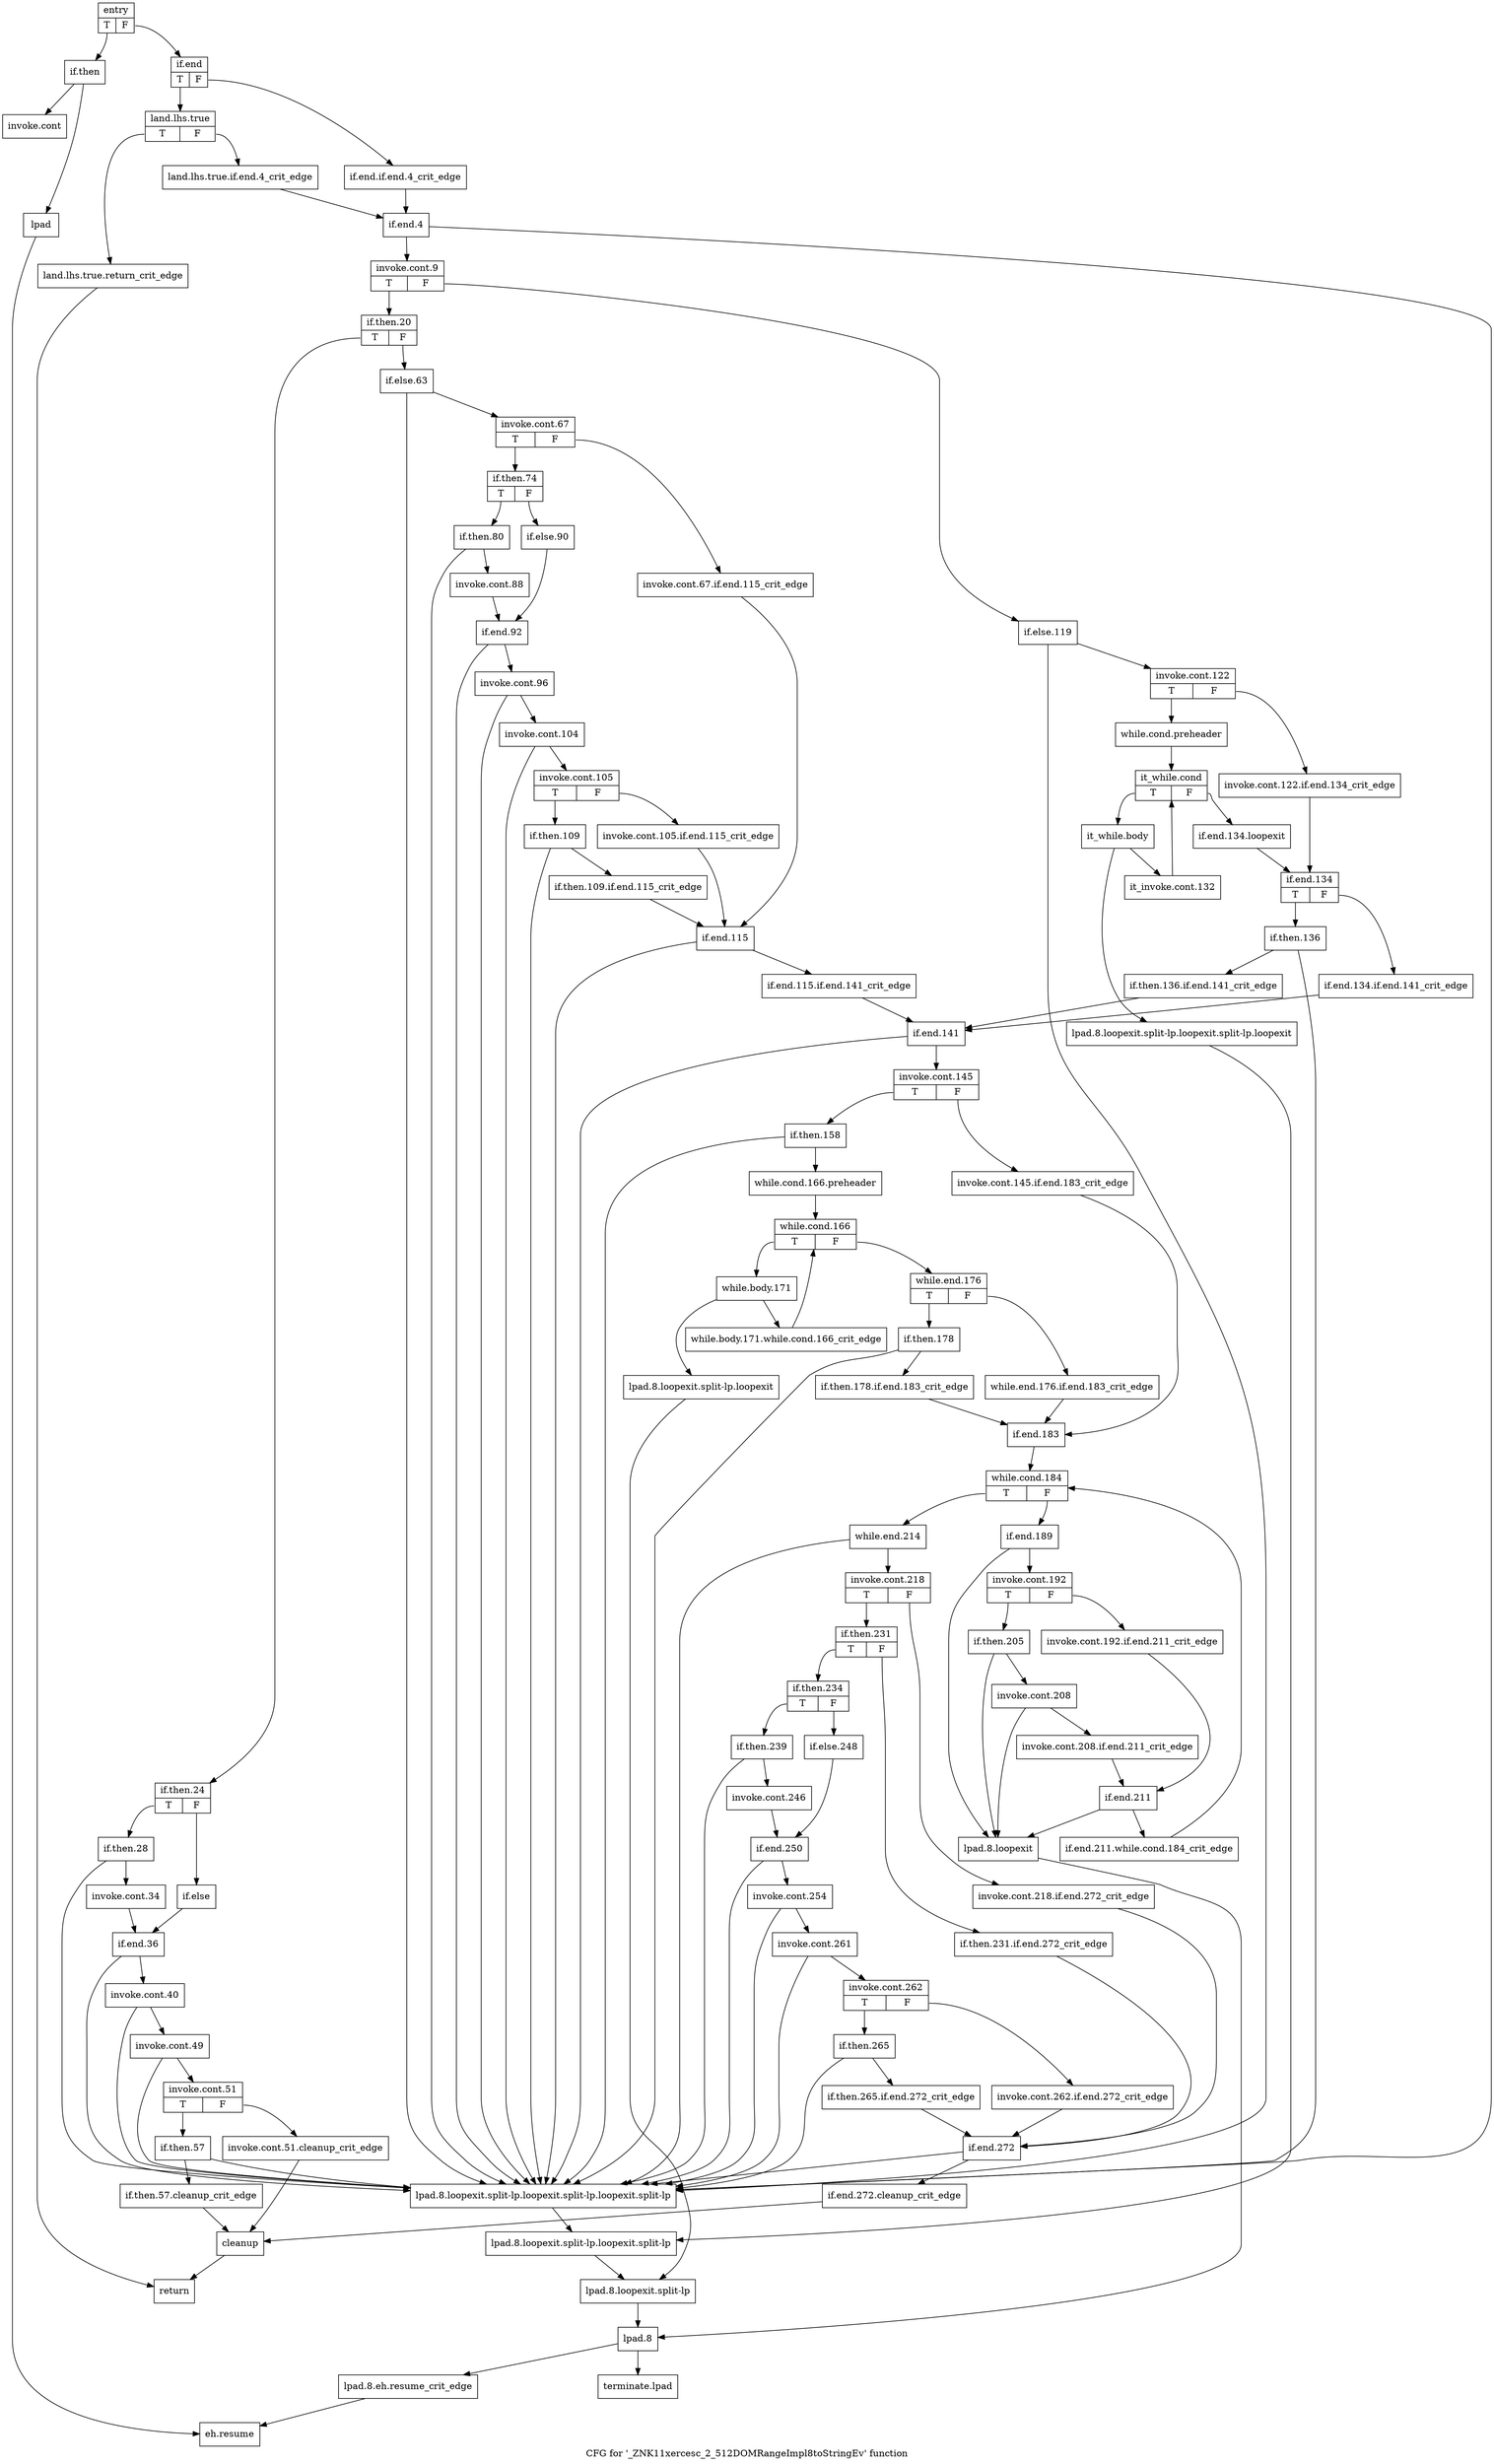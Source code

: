 digraph "CFG for '_ZNK11xercesc_2_512DOMRangeImpl8toStringEv' function" {
	label="CFG for '_ZNK11xercesc_2_512DOMRangeImpl8toStringEv' function";

	Node0x2e1eaa0 [shape=record,label="{entry|{<s0>T|<s1>F}}"];
	Node0x2e1eaa0:s0 -> Node0x2e1eaf0;
	Node0x2e1eaa0:s1 -> Node0x2e1ebe0;
	Node0x2e1eaf0 [shape=record,label="{if.then}"];
	Node0x2e1eaf0 -> Node0x2e1eb40;
	Node0x2e1eaf0 -> Node0x2e1eb90;
	Node0x2e1eb40 [shape=record,label="{invoke.cont}"];
	Node0x2e1eb90 [shape=record,label="{lpad}"];
	Node0x2e1eb90 -> Node0x2e20a30;
	Node0x2e1ebe0 [shape=record,label="{if.end|{<s0>T|<s1>F}}"];
	Node0x2e1ebe0:s0 -> Node0x2e1ec80;
	Node0x2e1ebe0:s1 -> Node0x2e1ec30;
	Node0x2e1ec30 [shape=record,label="{if.end.if.end.4_crit_edge}"];
	Node0x2e1ec30 -> Node0x2e1ed70;
	Node0x2e1ec80 [shape=record,label="{land.lhs.true|{<s0>T|<s1>F}}"];
	Node0x2e1ec80:s0 -> Node0x2e1ed20;
	Node0x2e1ec80:s1 -> Node0x2e1ecd0;
	Node0x2e1ecd0 [shape=record,label="{land.lhs.true.if.end.4_crit_edge}"];
	Node0x2e1ecd0 -> Node0x2e1ed70;
	Node0x2e1ed20 [shape=record,label="{land.lhs.true.return_crit_edge}"];
	Node0x2e1ed20 -> Node0x2e209e0;
	Node0x2e1ed70 [shape=record,label="{if.end.4}"];
	Node0x2e1ed70 -> Node0x2e1edc0;
	Node0x2e1ed70 -> Node0x2e1f040;
	Node0x2e1edc0 [shape=record,label="{invoke.cont.9|{<s0>T|<s1>F}}"];
	Node0x2e1edc0:s0 -> Node0x2e1ee10;
	Node0x2e1edc0:s1 -> Node0x2e1f950;
	Node0x2e1ee10 [shape=record,label="{if.then.20|{<s0>T|<s1>F}}"];
	Node0x2e1ee10:s0 -> Node0x2e1ee60;
	Node0x2e1ee10:s1 -> Node0x2e1f450;
	Node0x2e1ee60 [shape=record,label="{if.then.24|{<s0>T|<s1>F}}"];
	Node0x2e1ee60:s0 -> Node0x2e1eeb0;
	Node0x2e1ee60:s1 -> Node0x2e1f1d0;
	Node0x2e1eeb0 [shape=record,label="{if.then.28}"];
	Node0x2e1eeb0 -> Node0x2e1ef00;
	Node0x2e1eeb0 -> Node0x2e1f040;
	Node0x2e1ef00 [shape=record,label="{invoke.cont.34}"];
	Node0x2e1ef00 -> Node0x2e1f220;
	Node0x2e1ef50 [shape=record,label="{lpad.8.loopexit}"];
	Node0x2e1ef50 -> Node0x2e1f130;
	Node0x2e1efa0 [shape=record,label="{lpad.8.loopexit.split-lp.loopexit}"];
	Node0x2e1efa0 -> Node0x2e1f0e0;
	Node0x2e1eff0 [shape=record,label="{lpad.8.loopexit.split-lp.loopexit.split-lp.loopexit}"];
	Node0x2e1eff0 -> Node0x2e1f090;
	Node0x2e1f040 [shape=record,label="{lpad.8.loopexit.split-lp.loopexit.split-lp.loopexit.split-lp}"];
	Node0x2e1f040 -> Node0x2e1f090;
	Node0x2e1f090 [shape=record,label="{lpad.8.loopexit.split-lp.loopexit.split-lp}"];
	Node0x2e1f090 -> Node0x2e1f0e0;
	Node0x2e1f0e0 [shape=record,label="{lpad.8.loopexit.split-lp}"];
	Node0x2e1f0e0 -> Node0x2e1f130;
	Node0x2e1f130 [shape=record,label="{lpad.8}"];
	Node0x2e1f130 -> Node0x2e1f180;
	Node0x2e1f130 -> Node0x2e20a80;
	Node0x2e1f180 [shape=record,label="{lpad.8.eh.resume_crit_edge}"];
	Node0x2e1f180 -> Node0x2e20a30;
	Node0x2e1f1d0 [shape=record,label="{if.else}"];
	Node0x2e1f1d0 -> Node0x2e1f220;
	Node0x2e1f220 [shape=record,label="{if.end.36}"];
	Node0x2e1f220 -> Node0x2e1f270;
	Node0x2e1f220 -> Node0x2e1f040;
	Node0x2e1f270 [shape=record,label="{invoke.cont.40}"];
	Node0x2e1f270 -> Node0x2e1f2c0;
	Node0x2e1f270 -> Node0x2e1f040;
	Node0x2e1f2c0 [shape=record,label="{invoke.cont.49}"];
	Node0x2e1f2c0 -> Node0x2e1f310;
	Node0x2e1f2c0 -> Node0x2e1f040;
	Node0x2e1f310 [shape=record,label="{invoke.cont.51|{<s0>T|<s1>F}}"];
	Node0x2e1f310:s0 -> Node0x2e1f3b0;
	Node0x2e1f310:s1 -> Node0x2e1f360;
	Node0x2e1f360 [shape=record,label="{invoke.cont.51.cleanup_crit_edge}"];
	Node0x2e1f360 -> Node0x2e20990;
	Node0x2e1f3b0 [shape=record,label="{if.then.57}"];
	Node0x2e1f3b0 -> Node0x2e1f400;
	Node0x2e1f3b0 -> Node0x2e1f040;
	Node0x2e1f400 [shape=record,label="{if.then.57.cleanup_crit_edge}"];
	Node0x2e1f400 -> Node0x2e20990;
	Node0x2e1f450 [shape=record,label="{if.else.63}"];
	Node0x2e1f450 -> Node0x2e1f4a0;
	Node0x2e1f450 -> Node0x2e1f040;
	Node0x2e1f4a0 [shape=record,label="{invoke.cont.67|{<s0>T|<s1>F}}"];
	Node0x2e1f4a0:s0 -> Node0x2e1f540;
	Node0x2e1f4a0:s1 -> Node0x2e1f4f0;
	Node0x2e1f4f0 [shape=record,label="{invoke.cont.67.if.end.115_crit_edge}"];
	Node0x2e1f4f0 -> Node0x2e1f8b0;
	Node0x2e1f540 [shape=record,label="{if.then.74|{<s0>T|<s1>F}}"];
	Node0x2e1f540:s0 -> Node0x2e1f590;
	Node0x2e1f540:s1 -> Node0x2e1f630;
	Node0x2e1f590 [shape=record,label="{if.then.80}"];
	Node0x2e1f590 -> Node0x2e1f5e0;
	Node0x2e1f590 -> Node0x2e1f040;
	Node0x2e1f5e0 [shape=record,label="{invoke.cont.88}"];
	Node0x2e1f5e0 -> Node0x2e1f680;
	Node0x2e1f630 [shape=record,label="{if.else.90}"];
	Node0x2e1f630 -> Node0x2e1f680;
	Node0x2e1f680 [shape=record,label="{if.end.92}"];
	Node0x2e1f680 -> Node0x2e1f6d0;
	Node0x2e1f680 -> Node0x2e1f040;
	Node0x2e1f6d0 [shape=record,label="{invoke.cont.96}"];
	Node0x2e1f6d0 -> Node0x2e1f720;
	Node0x2e1f6d0 -> Node0x2e1f040;
	Node0x2e1f720 [shape=record,label="{invoke.cont.104}"];
	Node0x2e1f720 -> Node0x2e1f770;
	Node0x2e1f720 -> Node0x2e1f040;
	Node0x2e1f770 [shape=record,label="{invoke.cont.105|{<s0>T|<s1>F}}"];
	Node0x2e1f770:s0 -> Node0x2e1f810;
	Node0x2e1f770:s1 -> Node0x2e1f7c0;
	Node0x2e1f7c0 [shape=record,label="{invoke.cont.105.if.end.115_crit_edge}"];
	Node0x2e1f7c0 -> Node0x2e1f8b0;
	Node0x2e1f810 [shape=record,label="{if.then.109}"];
	Node0x2e1f810 -> Node0x2e1f860;
	Node0x2e1f810 -> Node0x2e1f040;
	Node0x2e1f860 [shape=record,label="{if.then.109.if.end.115_crit_edge}"];
	Node0x2e1f860 -> Node0x2e1f8b0;
	Node0x2e1f8b0 [shape=record,label="{if.end.115}"];
	Node0x2e1f8b0 -> Node0x2e1f900;
	Node0x2e1f8b0 -> Node0x2e1f040;
	Node0x2e1f900 [shape=record,label="{if.end.115.if.end.141_crit_edge}"];
	Node0x2e1f900 -> Node0x2e1fd10;
	Node0x2e1f950 [shape=record,label="{if.else.119}"];
	Node0x2e1f950 -> Node0x2e1f9a0;
	Node0x2e1f950 -> Node0x2e1f040;
	Node0x2e1f9a0 [shape=record,label="{invoke.cont.122|{<s0>T|<s1>F}}"];
	Node0x2e1f9a0:s0 -> Node0x2e1fa40;
	Node0x2e1f9a0:s1 -> Node0x2e1f9f0;
	Node0x2e1f9f0 [shape=record,label="{invoke.cont.122.if.end.134_crit_edge}"];
	Node0x2e1f9f0 -> Node0x2e1fbd0;
	Node0x2e1fa40 [shape=record,label="{while.cond.preheader}"];
	Node0x2e1fa40 -> Node0x2e1fa90;
	Node0x2e1fa90 [shape=record,label="{it_while.cond|{<s0>T|<s1>F}}"];
	Node0x2e1fa90:s0 -> Node0x2e1fae0;
	Node0x2e1fa90:s1 -> Node0x2e1fb80;
	Node0x2e1fae0 [shape=record,label="{it_while.body}"];
	Node0x2e1fae0 -> Node0x2e1fb30;
	Node0x2e1fae0 -> Node0x2e1eff0;
	Node0x2e1fb30 [shape=record,label="{it_invoke.cont.132}"];
	Node0x2e1fb30 -> Node0x2e1fa90;
	Node0x2e1fb80 [shape=record,label="{if.end.134.loopexit}"];
	Node0x2e1fb80 -> Node0x2e1fbd0;
	Node0x2e1fbd0 [shape=record,label="{if.end.134|{<s0>T|<s1>F}}"];
	Node0x2e1fbd0:s0 -> Node0x2e1fc70;
	Node0x2e1fbd0:s1 -> Node0x2e1fc20;
	Node0x2e1fc20 [shape=record,label="{if.end.134.if.end.141_crit_edge}"];
	Node0x2e1fc20 -> Node0x2e1fd10;
	Node0x2e1fc70 [shape=record,label="{if.then.136}"];
	Node0x2e1fc70 -> Node0x2e1fcc0;
	Node0x2e1fc70 -> Node0x2e1f040;
	Node0x2e1fcc0 [shape=record,label="{if.then.136.if.end.141_crit_edge}"];
	Node0x2e1fcc0 -> Node0x2e1fd10;
	Node0x2e1fd10 [shape=record,label="{if.end.141}"];
	Node0x2e1fd10 -> Node0x2e1fd60;
	Node0x2e1fd10 -> Node0x2e1f040;
	Node0x2e1fd60 [shape=record,label="{invoke.cont.145|{<s0>T|<s1>F}}"];
	Node0x2e1fd60:s0 -> Node0x2e1fe00;
	Node0x2e1fd60:s1 -> Node0x2e1fdb0;
	Node0x2e1fdb0 [shape=record,label="{invoke.cont.145.if.end.183_crit_edge}"];
	Node0x2e1fdb0 -> Node0x2e200d0;
	Node0x2e1fe00 [shape=record,label="{if.then.158}"];
	Node0x2e1fe00 -> Node0x2e1fe50;
	Node0x2e1fe00 -> Node0x2e1f040;
	Node0x2e1fe50 [shape=record,label="{while.cond.166.preheader}"];
	Node0x2e1fe50 -> Node0x2e1fea0;
	Node0x2e1fea0 [shape=record,label="{while.cond.166|{<s0>T|<s1>F}}"];
	Node0x2e1fea0:s0 -> Node0x2e1fef0;
	Node0x2e1fea0:s1 -> Node0x2e1ff90;
	Node0x2e1fef0 [shape=record,label="{while.body.171}"];
	Node0x2e1fef0 -> Node0x2e1ff40;
	Node0x2e1fef0 -> Node0x2e1efa0;
	Node0x2e1ff40 [shape=record,label="{while.body.171.while.cond.166_crit_edge}"];
	Node0x2e1ff40 -> Node0x2e1fea0;
	Node0x2e1ff90 [shape=record,label="{while.end.176|{<s0>T|<s1>F}}"];
	Node0x2e1ff90:s0 -> Node0x2e20030;
	Node0x2e1ff90:s1 -> Node0x2e1ffe0;
	Node0x2e1ffe0 [shape=record,label="{while.end.176.if.end.183_crit_edge}"];
	Node0x2e1ffe0 -> Node0x2e200d0;
	Node0x2e20030 [shape=record,label="{if.then.178}"];
	Node0x2e20030 -> Node0x2e20080;
	Node0x2e20030 -> Node0x2e1f040;
	Node0x2e20080 [shape=record,label="{if.then.178.if.end.183_crit_edge}"];
	Node0x2e20080 -> Node0x2e200d0;
	Node0x2e200d0 [shape=record,label="{if.end.183}"];
	Node0x2e200d0 -> Node0x2e20120;
	Node0x2e20120 [shape=record,label="{while.cond.184|{<s0>T|<s1>F}}"];
	Node0x2e20120:s0 -> Node0x2e203f0;
	Node0x2e20120:s1 -> Node0x2e20170;
	Node0x2e20170 [shape=record,label="{if.end.189}"];
	Node0x2e20170 -> Node0x2e201c0;
	Node0x2e20170 -> Node0x2e1ef50;
	Node0x2e201c0 [shape=record,label="{invoke.cont.192|{<s0>T|<s1>F}}"];
	Node0x2e201c0:s0 -> Node0x2e20260;
	Node0x2e201c0:s1 -> Node0x2e20210;
	Node0x2e20210 [shape=record,label="{invoke.cont.192.if.end.211_crit_edge}"];
	Node0x2e20210 -> Node0x2e20350;
	Node0x2e20260 [shape=record,label="{if.then.205}"];
	Node0x2e20260 -> Node0x2e202b0;
	Node0x2e20260 -> Node0x2e1ef50;
	Node0x2e202b0 [shape=record,label="{invoke.cont.208}"];
	Node0x2e202b0 -> Node0x2e20300;
	Node0x2e202b0 -> Node0x2e1ef50;
	Node0x2e20300 [shape=record,label="{invoke.cont.208.if.end.211_crit_edge}"];
	Node0x2e20300 -> Node0x2e20350;
	Node0x2e20350 [shape=record,label="{if.end.211}"];
	Node0x2e20350 -> Node0x2e203a0;
	Node0x2e20350 -> Node0x2e1ef50;
	Node0x2e203a0 [shape=record,label="{if.end.211.while.cond.184_crit_edge}"];
	Node0x2e203a0 -> Node0x2e20120;
	Node0x2e203f0 [shape=record,label="{while.end.214}"];
	Node0x2e203f0 -> Node0x2e20440;
	Node0x2e203f0 -> Node0x2e1f040;
	Node0x2e20440 [shape=record,label="{invoke.cont.218|{<s0>T|<s1>F}}"];
	Node0x2e20440:s0 -> Node0x2e204e0;
	Node0x2e20440:s1 -> Node0x2e20490;
	Node0x2e20490 [shape=record,label="{invoke.cont.218.if.end.272_crit_edge}"];
	Node0x2e20490 -> Node0x2e208f0;
	Node0x2e204e0 [shape=record,label="{if.then.231|{<s0>T|<s1>F}}"];
	Node0x2e204e0:s0 -> Node0x2e20580;
	Node0x2e204e0:s1 -> Node0x2e20530;
	Node0x2e20530 [shape=record,label="{if.then.231.if.end.272_crit_edge}"];
	Node0x2e20530 -> Node0x2e208f0;
	Node0x2e20580 [shape=record,label="{if.then.234|{<s0>T|<s1>F}}"];
	Node0x2e20580:s0 -> Node0x2e205d0;
	Node0x2e20580:s1 -> Node0x2e20670;
	Node0x2e205d0 [shape=record,label="{if.then.239}"];
	Node0x2e205d0 -> Node0x2e20620;
	Node0x2e205d0 -> Node0x2e1f040;
	Node0x2e20620 [shape=record,label="{invoke.cont.246}"];
	Node0x2e20620 -> Node0x2e206c0;
	Node0x2e20670 [shape=record,label="{if.else.248}"];
	Node0x2e20670 -> Node0x2e206c0;
	Node0x2e206c0 [shape=record,label="{if.end.250}"];
	Node0x2e206c0 -> Node0x2e20710;
	Node0x2e206c0 -> Node0x2e1f040;
	Node0x2e20710 [shape=record,label="{invoke.cont.254}"];
	Node0x2e20710 -> Node0x2e20760;
	Node0x2e20710 -> Node0x2e1f040;
	Node0x2e20760 [shape=record,label="{invoke.cont.261}"];
	Node0x2e20760 -> Node0x2e207b0;
	Node0x2e20760 -> Node0x2e1f040;
	Node0x2e207b0 [shape=record,label="{invoke.cont.262|{<s0>T|<s1>F}}"];
	Node0x2e207b0:s0 -> Node0x2e20850;
	Node0x2e207b0:s1 -> Node0x2e20800;
	Node0x2e20800 [shape=record,label="{invoke.cont.262.if.end.272_crit_edge}"];
	Node0x2e20800 -> Node0x2e208f0;
	Node0x2e20850 [shape=record,label="{if.then.265}"];
	Node0x2e20850 -> Node0x2e208a0;
	Node0x2e20850 -> Node0x2e1f040;
	Node0x2e208a0 [shape=record,label="{if.then.265.if.end.272_crit_edge}"];
	Node0x2e208a0 -> Node0x2e208f0;
	Node0x2e208f0 [shape=record,label="{if.end.272}"];
	Node0x2e208f0 -> Node0x2e20940;
	Node0x2e208f0 -> Node0x2e1f040;
	Node0x2e20940 [shape=record,label="{if.end.272.cleanup_crit_edge}"];
	Node0x2e20940 -> Node0x2e20990;
	Node0x2e20990 [shape=record,label="{cleanup}"];
	Node0x2e20990 -> Node0x2e209e0;
	Node0x2e209e0 [shape=record,label="{return}"];
	Node0x2e20a30 [shape=record,label="{eh.resume}"];
	Node0x2e20a80 [shape=record,label="{terminate.lpad}"];
}

